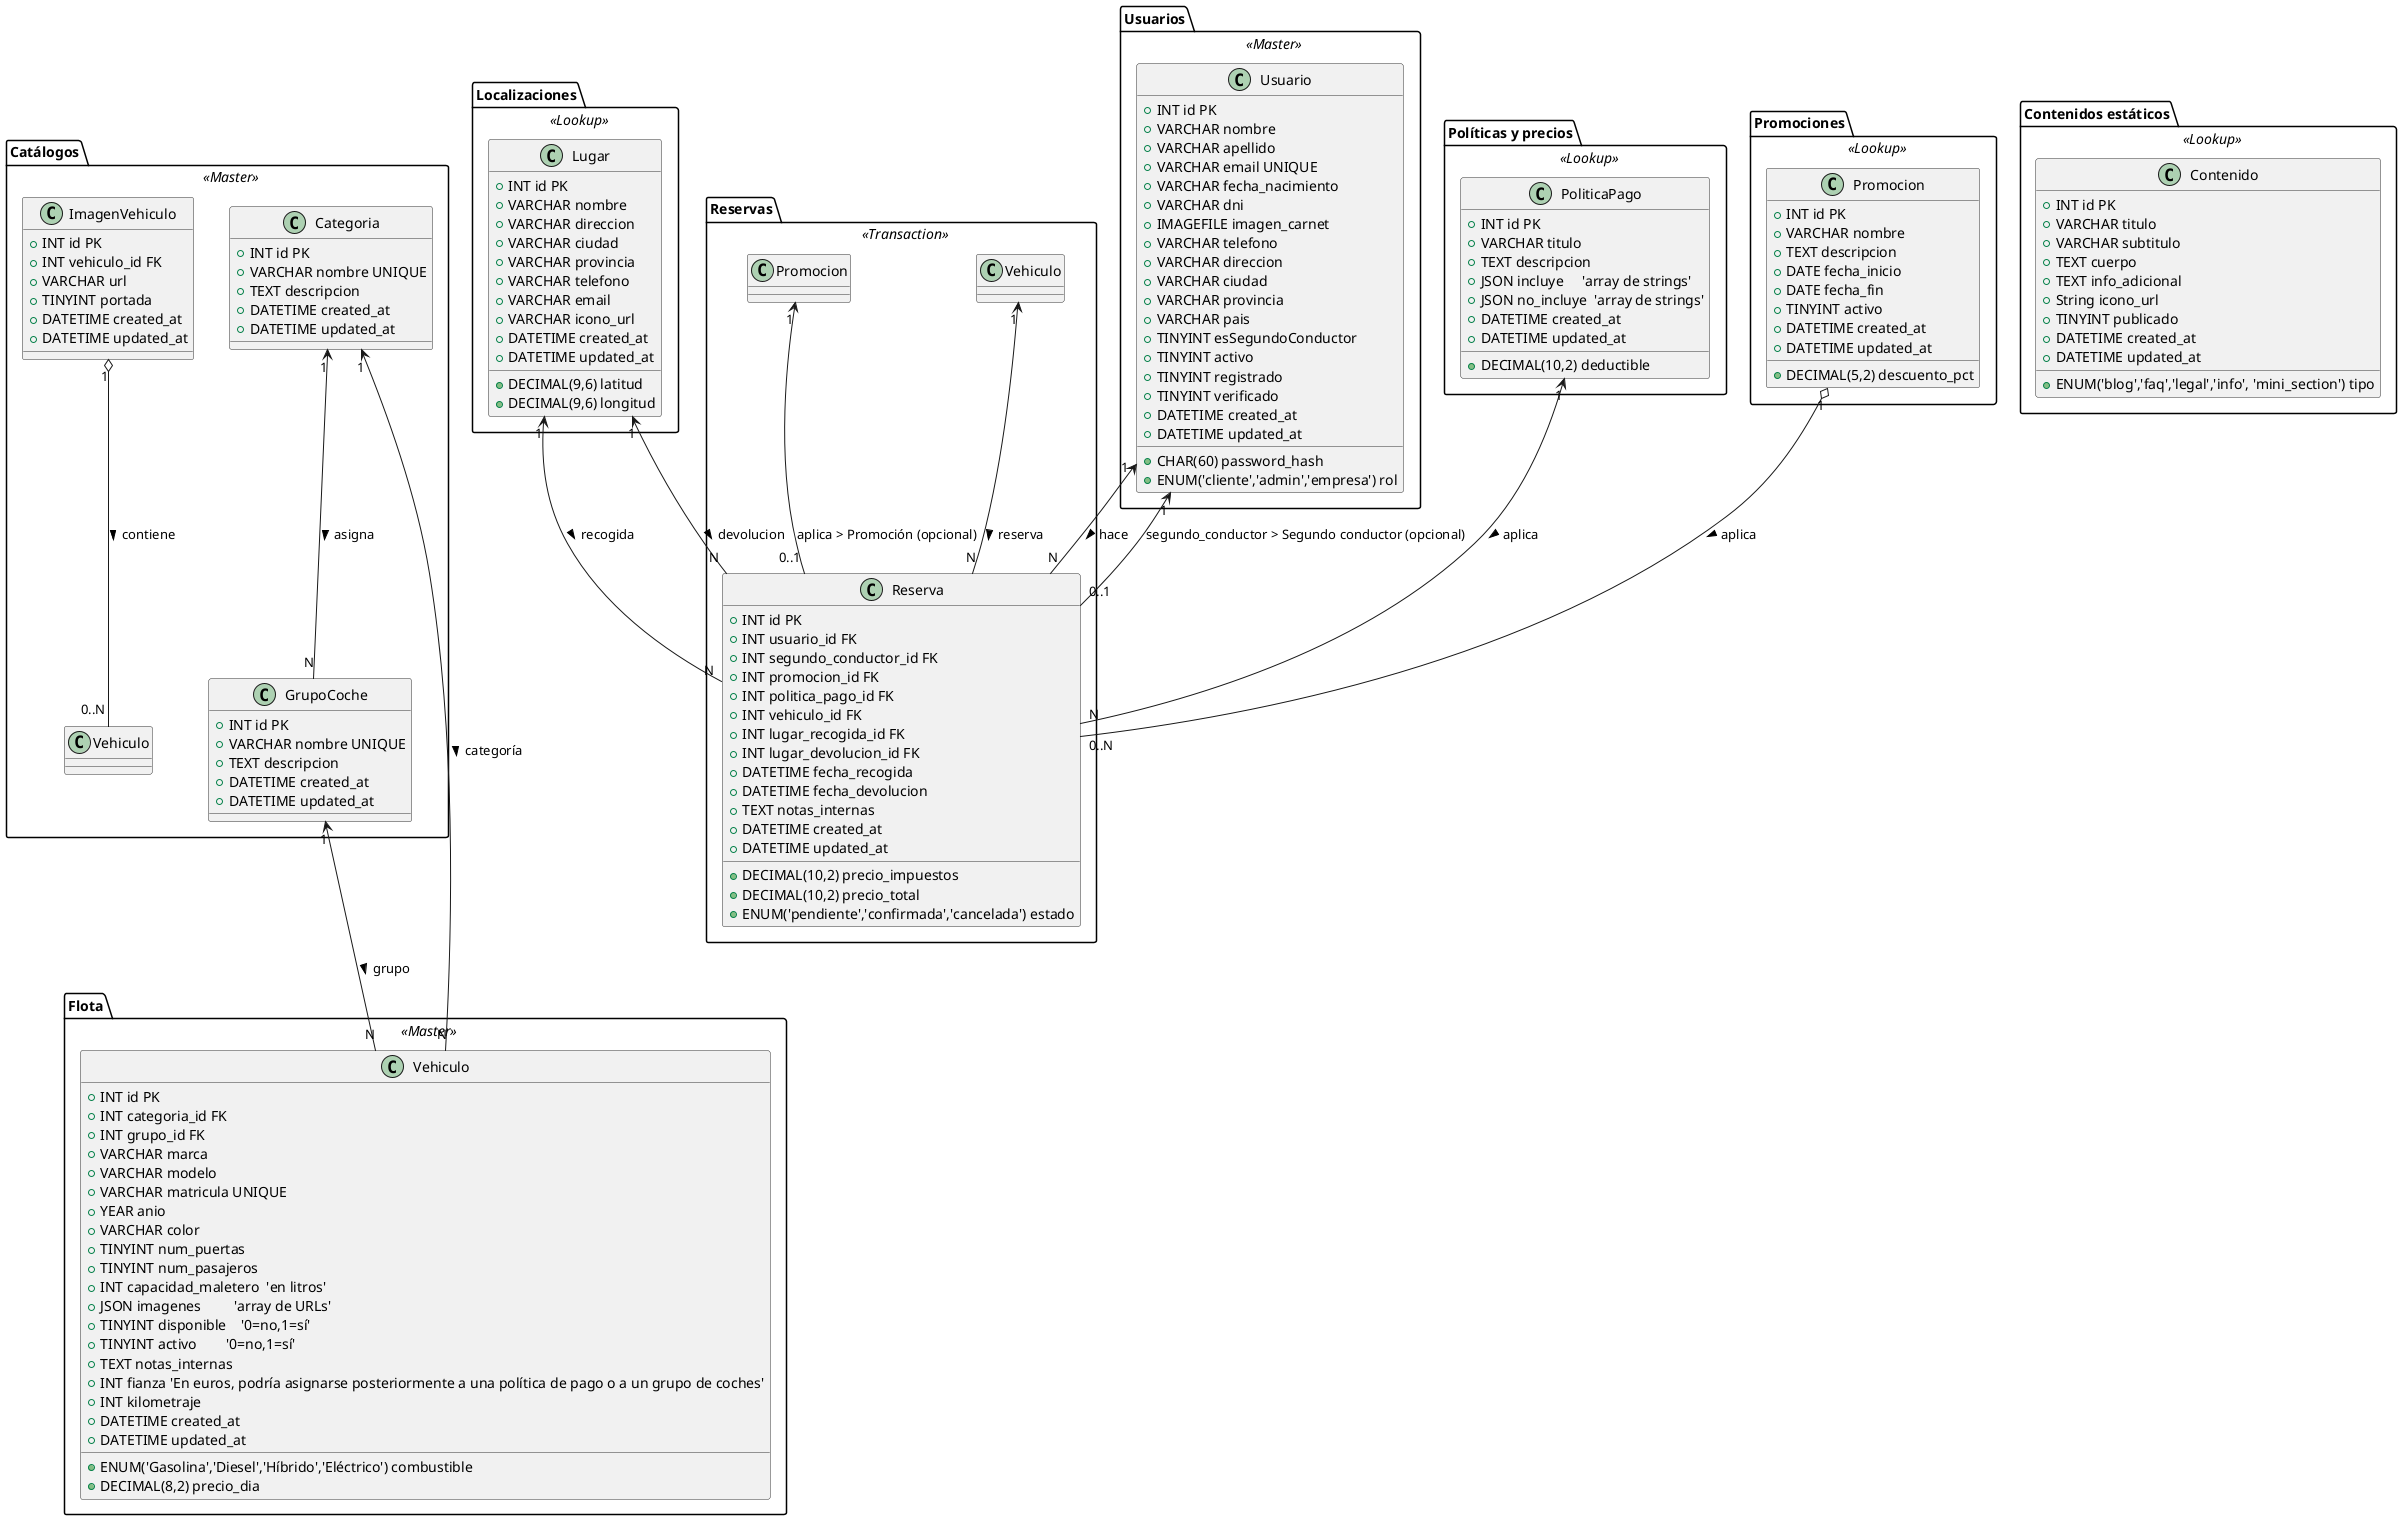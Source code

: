 @startuml esquemadbMOBILITY4YOU
' ================================
' Diagrama de clases / tablas MySQL
' ================================

' Opciones de PlantUML para bases de datos
skinparam class {
  BackgroundColor<<Master>> #DDFFDD
  BackgroundColor<<Lookup>> #FFEECC
  BackgroundColor<<Transaction>> #FFDDDD
  BorderColor #333
}

' ----------------
package "Catálogos" <<Master>> {
  ' Tabla de categorías de Vehiculos (Coches | Furgonetas | Otros vehiculos más adelante)'
  class Categoria {
    + INT id PK
    + VARCHAR nombre UNIQUE
    + TEXT descripcion
    + DATETIME created_at
    + DATETIME updated_at
  }

  ' Tabla de grupos de coches (Ej: SUV, Monovolumen, Compacto, etc --> En principio se aplicará a sólo coches, y se usarán segmentos [Segmento A, Segmento B, ...])'
  class GrupoCoche {
    + INT id PK
    + VARCHAR nombre UNIQUE
    + TEXT descripcion 
    + DATETIME created_at
    + DATETIME updated_at
  }

  class ImagenVehiculo {
    + INT id PK
    + INT vehiculo_id FK
    + VARCHAR url
    + TINYINT portada
    + DATETIME created_at
    + DATETIME updated_at
  }

  ImagenVehiculo "1" o-- "0..N" Vehiculo : contiene >
  Categoria "1" <-- "N" GrupoCoche : asigna >
}



package "Flota" <<Master>> {
  class Vehiculo {
    + INT id PK
    + INT categoria_id FK
    + INT grupo_id FK
    + ENUM('Gasolina','Diesel','Híbrido','Eléctrico') combustible
    + VARCHAR marca
    + VARCHAR modelo
    + VARCHAR matricula UNIQUE
    + YEAR anio
    + VARCHAR color
    + TINYINT num_puertas
    + TINYINT num_pasajeros
    + INT capacidad_maletero  'en litros'
    + DECIMAL(8,2) precio_dia
    + JSON imagenes         'array de URLs'
    + TINYINT disponible    '0=no,1=sí'
    + TINYINT activo        '0=no,1=sí'
    + TEXT notas_internas
    + INT fianza 'En euros, podría asignarse posteriormente a una política de pago o a un grupo de coches'
    + INT kilometraje
    + DATETIME created_at
    + DATETIME updated_at
  }
  Categoria "1" <-- "N" Vehiculo      : categoría >
  GrupoCoche "1" <-- "N" Vehiculo     : grupo >
}

package "Localizaciones" <<Lookup>> {
  class Lugar {
    + INT id PK
    + VARCHAR nombre
    + VARCHAR direccion
    + VARCHAR ciudad
    + VARCHAR provincia
    + DECIMAL(9,6) latitud
    + DECIMAL(9,6) longitud
    + VARCHAR telefono
    + VARCHAR email
    + VARCHAR icono_url
    + DATETIME created_at
    + DATETIME updated_at
  }
}

package "Usuarios" <<Master>> {
  class Usuario {
    + INT id PK
    + VARCHAR nombre
    + VARCHAR apellido
    + VARCHAR email UNIQUE
    + VARCHAR fecha_nacimiento
    + CHAR(60) password_hash
    + VARCHAR dni
    + IMAGEFILE imagen_carnet
    + VARCHAR telefono
    + VARCHAR direccion
    + VARCHAR ciudad
    + VARCHAR provincia
    + VARCHAR pais
    + ENUM('cliente','admin','empresa') rol
    + TINYINT esSegundoConductor
    + TINYINT activo
    + TINYINT registrado
    + TINYINT verificado
    + DATETIME created_at
    + DATETIME updated_at
  }
}

package "Políticas y precios" <<Lookup>> {
  class PoliticaPago {
    + INT id PK
    + VARCHAR titulo
    + DECIMAL(10,2) deductible
    + TEXT descripcion
    + JSON incluye     'array de strings'
    + JSON no_incluye  'array de strings'
    + DATETIME created_at
    + DATETIME updated_at
  }
}

package "Reservas" <<Transaction>> {
  class Reserva {
    + INT id PK
    + INT usuario_id FK
    + INT segundo_conductor_id FK
    + INT promocion_id FK
    + INT politica_pago_id FK
    + INT vehiculo_id FK
    + INT lugar_recogida_id FK
    + INT lugar_devolucion_id FK
    + DATETIME fecha_recogida
    + DATETIME fecha_devolucion
    + DECIMAL(10,2) precio_impuestos
    + DECIMAL(10,2) precio_total
    + ENUM('pendiente','confirmada','cancelada') estado
    + TEXT notas_internas
    + DATETIME created_at
    + DATETIME updated_at
  }

  Usuario "1" <-- "N" Reserva          : hace >
  Vehiculo   "1" <-- "N" Reserva          : reserva >
  Lugar   "1" <-- "N" Reserva : recogida >
  Lugar   "1" <-- "N" Reserva : devolucion >
  PoliticaPago "1" <-- "N" Reserva    : aplica >
  Usuario "1" <-- "0..1" Reserva : segundo_conductor > Segundo conductor (opcional)
  Promocion "1" <-- "0..1" Reserva : aplica > Promoción (opcional)
}

' Inicialmente no se aplicarán promociones a las reservas, pero se implemtará más adelante'
package "Promociones" <<Lookup>> {
  class Promocion {
    + INT id PK
    + VARCHAR nombre
    + TEXT descripcion
    + DECIMAL(5,2) descuento_pct
    + DATE fecha_inicio
    + DATE fecha_fin
    + TINYINT activo
    + DATETIME created_at
    + DATETIME updated_at
  }
  ' Reserva puede tener promoción (opcional)
  Promocion "1" o-- "0..N" Reserva : aplica >
}

package "Contenidos estáticos" <<Lookup>> {
  class Contenido {
    + INT id PK
    + ENUM('blog','faq','legal','info', 'mini_section') tipo
    + VARCHAR titulo
    + VARCHAR subtitulo
    + TEXT cuerpo
    + TEXT info_adicional
    + String icono_url
    + TINYINT publicado
    + DATETIME created_at
    + DATETIME updated_at
  }
}

@enduml
